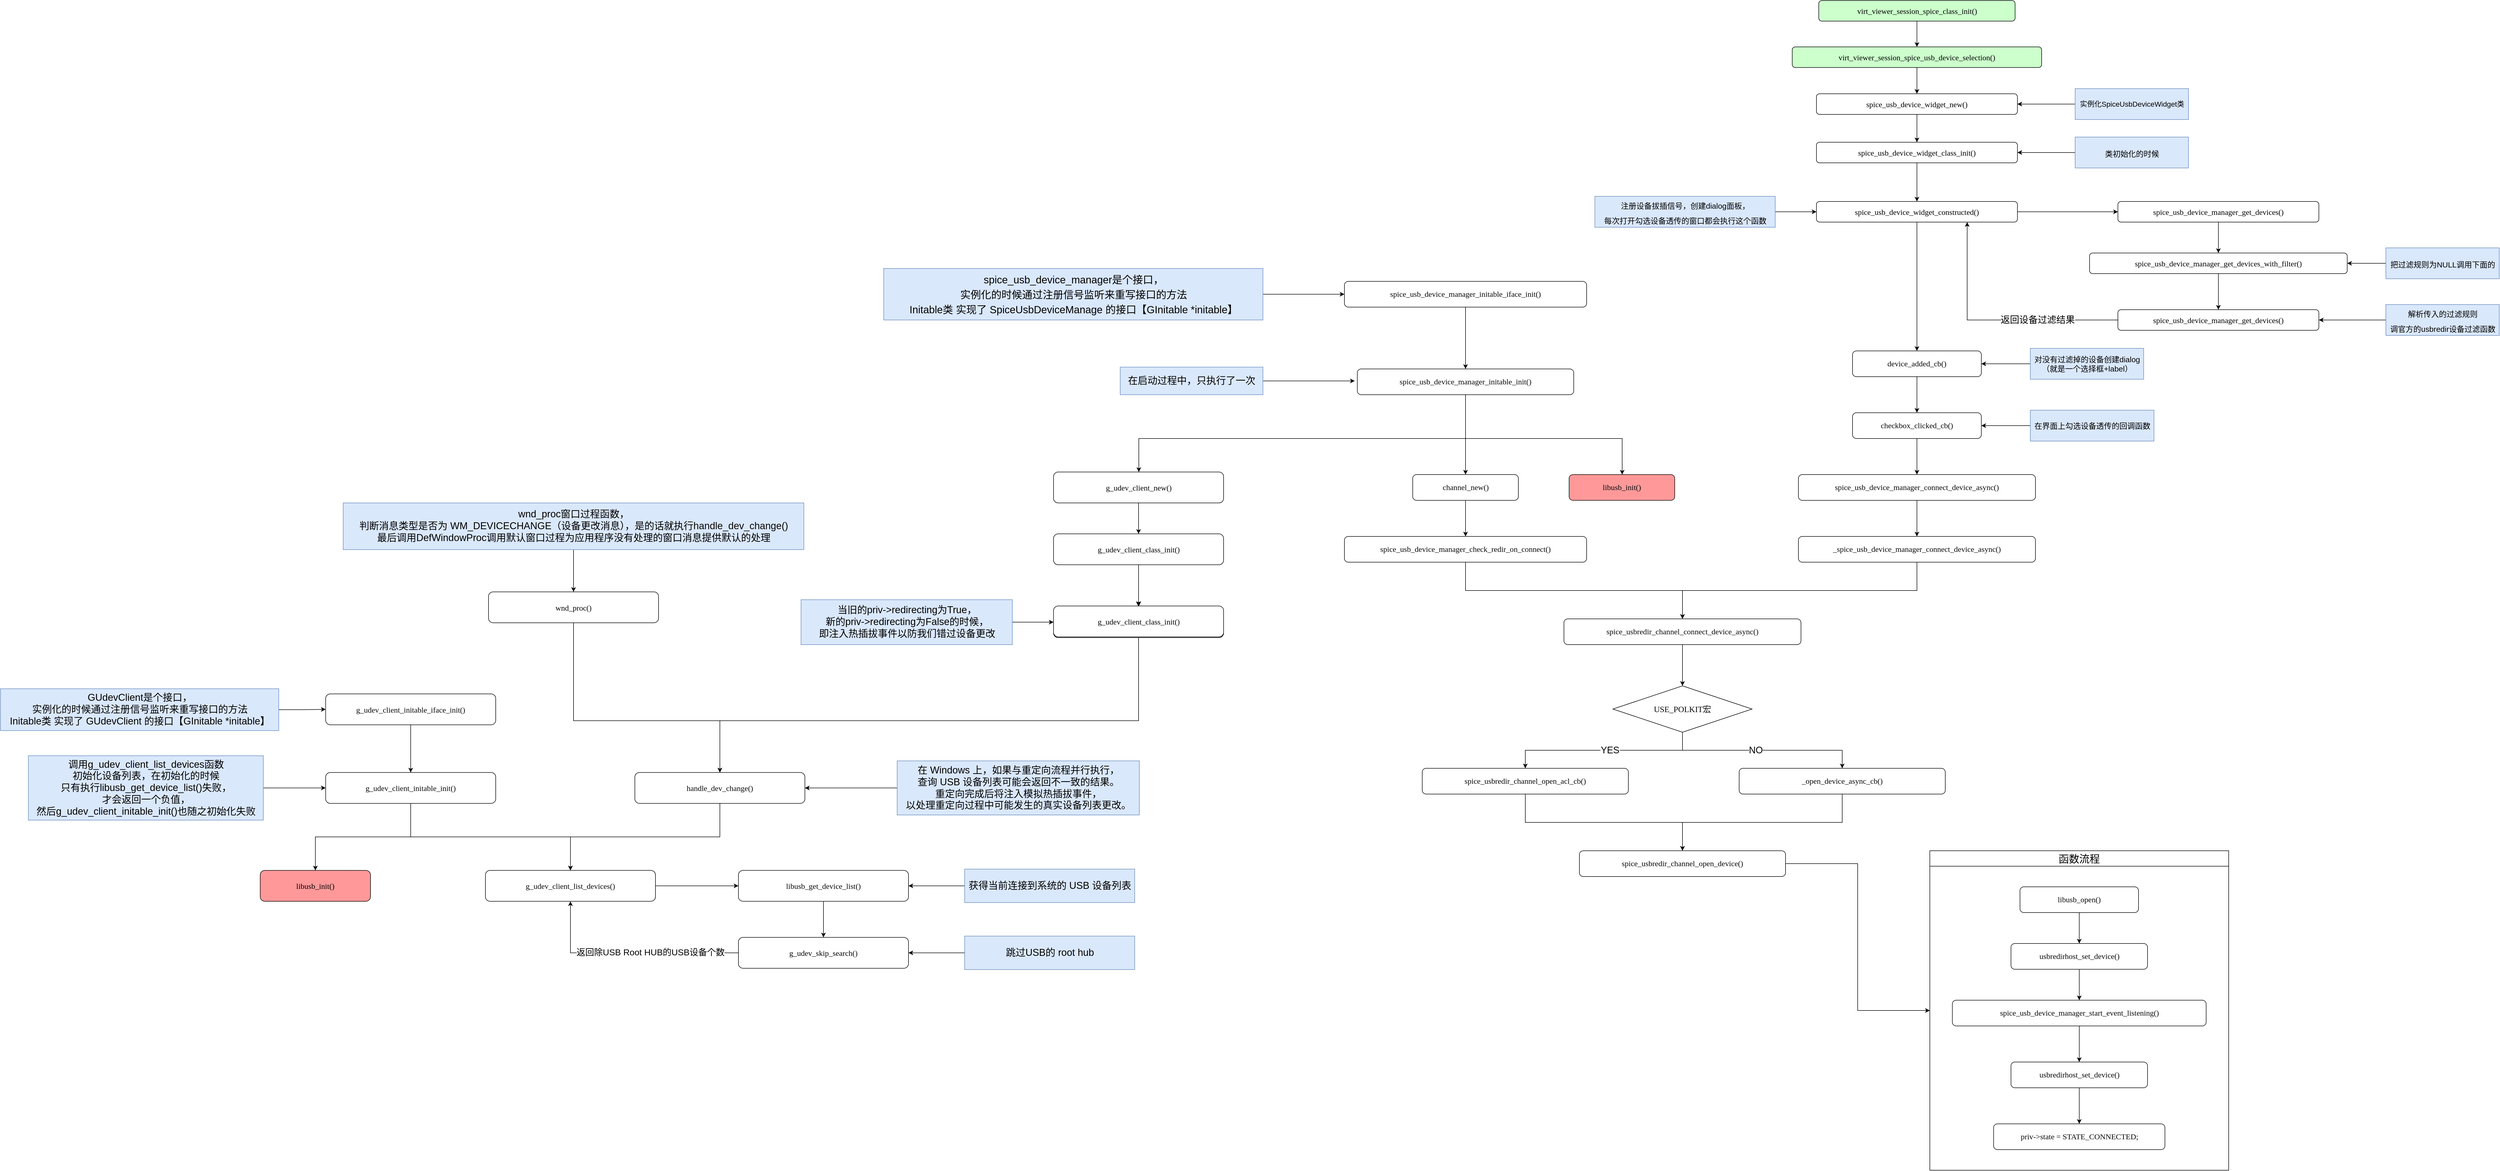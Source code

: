 <mxfile version="21.0.2" type="github">
  <diagram name="第 1 页" id="YNmNvKPwky28gFezFMLu">
    <mxGraphModel dx="7405" dy="3352" grid="1" gridSize="10" guides="1" tooltips="1" connect="1" arrows="1" fold="1" page="1" pageScale="1" pageWidth="827" pageHeight="1169" background="#ffffff" math="0" shadow="0">
      <root>
        <mxCell id="0" />
        <mxCell id="1" parent="0" />
        <mxCell id="3MBLwee1-4Opxzsq8bTA-42" style="edgeStyle=orthogonalEdgeStyle;rounded=0;orthogonalLoop=1;jettySize=auto;html=1;entryX=0;entryY=0.5;entryDx=0;entryDy=0;" edge="1" parent="1" source="DnNnTcF-sKBcE2seIWBp-1" target="DnNnTcF-sKBcE2seIWBp-33">
          <mxGeometry relative="1" as="geometry" />
        </mxCell>
        <mxCell id="DnNnTcF-sKBcE2seIWBp-1" value="&lt;pre style=&quot;background-color: rgb(255, 255, 255); color: rgb(8, 8, 8); font-size: 11.3pt;&quot;&gt;&lt;font face=&quot;Lucida Console&quot;&gt;spice_usbredir_channel_open_device()&lt;/font&gt;&lt;/pre&gt;" style="rounded=1;whiteSpace=wrap;html=1;" parent="1" vertex="1">
          <mxGeometry x="-190" y="1490" width="400" height="50" as="geometry" />
        </mxCell>
        <mxCell id="DnNnTcF-sKBcE2seIWBp-31" style="edgeStyle=orthogonalEdgeStyle;rounded=0;orthogonalLoop=1;jettySize=auto;html=1;entryX=0.5;entryY=0;entryDx=0;entryDy=0;" parent="1" source="DnNnTcF-sKBcE2seIWBp-2" target="DnNnTcF-sKBcE2seIWBp-1" edge="1">
          <mxGeometry relative="1" as="geometry" />
        </mxCell>
        <mxCell id="DnNnTcF-sKBcE2seIWBp-2" value="&lt;pre style=&quot;background-color: rgb(255, 255, 255); color: rgb(8, 8, 8); font-size: 11.3pt;&quot;&gt;&lt;font face=&quot;Lucida Console&quot;&gt;spice_usbredir_channel_open_acl_cb()&lt;/font&gt;&lt;/pre&gt;" style="rounded=1;whiteSpace=wrap;html=1;" parent="1" vertex="1">
          <mxGeometry x="-495" y="1330" width="400" height="50" as="geometry" />
        </mxCell>
        <mxCell id="DnNnTcF-sKBcE2seIWBp-32" style="edgeStyle=orthogonalEdgeStyle;rounded=0;orthogonalLoop=1;jettySize=auto;html=1;entryX=0.5;entryY=0;entryDx=0;entryDy=0;" parent="1" source="DnNnTcF-sKBcE2seIWBp-4" target="DnNnTcF-sKBcE2seIWBp-1" edge="1">
          <mxGeometry relative="1" as="geometry" />
        </mxCell>
        <mxCell id="DnNnTcF-sKBcE2seIWBp-4" value="&lt;pre style=&quot;background-color: rgb(255, 255, 255); color: rgb(8, 8, 8); font-size: 11.3pt;&quot;&gt;&lt;font face=&quot;Lucida Console&quot;&gt;_open_device_async_cb()&lt;/font&gt;&lt;/pre&gt;" style="rounded=1;whiteSpace=wrap;html=1;" parent="1" vertex="1">
          <mxGeometry x="120" y="1330" width="400" height="50" as="geometry" />
        </mxCell>
        <mxCell id="DnNnTcF-sKBcE2seIWBp-25" style="edgeStyle=orthogonalEdgeStyle;rounded=0;orthogonalLoop=1;jettySize=auto;html=1;entryX=0.5;entryY=0;entryDx=0;entryDy=0;" parent="1" source="DnNnTcF-sKBcE2seIWBp-6" target="DnNnTcF-sKBcE2seIWBp-24" edge="1">
          <mxGeometry relative="1" as="geometry" />
        </mxCell>
        <mxCell id="DnNnTcF-sKBcE2seIWBp-6" value="&lt;pre style=&quot;background-color: rgb(255, 255, 255); color: rgb(8, 8, 8); font-size: 11.3pt;&quot;&gt;&lt;font face=&quot;Lucida Console&quot;&gt;spice_usbredir_channel_connect_device_async()&lt;/font&gt;&lt;/pre&gt;" style="rounded=1;whiteSpace=wrap;html=1;" parent="1" vertex="1">
          <mxGeometry x="-220" y="1040" width="460" height="50" as="geometry" />
        </mxCell>
        <mxCell id="DnNnTcF-sKBcE2seIWBp-9" style="edgeStyle=orthogonalEdgeStyle;rounded=0;orthogonalLoop=1;jettySize=auto;html=1;entryX=0.5;entryY=0;entryDx=0;entryDy=0;" parent="1" source="DnNnTcF-sKBcE2seIWBp-8" target="DnNnTcF-sKBcE2seIWBp-6" edge="1">
          <mxGeometry relative="1" as="geometry" />
        </mxCell>
        <mxCell id="DnNnTcF-sKBcE2seIWBp-8" value="&lt;pre style=&quot;background-color: rgb(255, 255, 255); color: rgb(8, 8, 8); font-size: 11.3pt;&quot;&gt;&lt;font face=&quot;Lucida Console&quot;&gt;spice_usb_device_manager_check_redir_on_connect()&lt;/font&gt;&lt;/pre&gt;" style="rounded=1;whiteSpace=wrap;html=1;" parent="1" vertex="1">
          <mxGeometry x="-646" y="880" width="470" height="50" as="geometry" />
        </mxCell>
        <mxCell id="DnNnTcF-sKBcE2seIWBp-11" style="edgeStyle=orthogonalEdgeStyle;rounded=0;orthogonalLoop=1;jettySize=auto;html=1;entryX=0.5;entryY=0;entryDx=0;entryDy=0;" parent="1" source="DnNnTcF-sKBcE2seIWBp-10" target="DnNnTcF-sKBcE2seIWBp-6" edge="1">
          <mxGeometry relative="1" as="geometry" />
        </mxCell>
        <mxCell id="DnNnTcF-sKBcE2seIWBp-10" value="&lt;pre style=&quot;background-color: rgb(255, 255, 255); color: rgb(8, 8, 8); font-size: 11.3pt;&quot;&gt;&lt;font face=&quot;Lucida Console&quot;&gt;_spice_usb_device_manager_connect_device_async()&lt;/font&gt;&lt;/pre&gt;" style="rounded=1;whiteSpace=wrap;html=1;" parent="1" vertex="1">
          <mxGeometry x="235" y="880" width="460" height="50" as="geometry" />
        </mxCell>
        <mxCell id="DnNnTcF-sKBcE2seIWBp-13" style="edgeStyle=orthogonalEdgeStyle;rounded=0;orthogonalLoop=1;jettySize=auto;html=1;" parent="1" source="DnNnTcF-sKBcE2seIWBp-12" target="DnNnTcF-sKBcE2seIWBp-8" edge="1">
          <mxGeometry relative="1" as="geometry" />
        </mxCell>
        <mxCell id="DnNnTcF-sKBcE2seIWBp-12" value="&lt;pre style=&quot;background-color: rgb(255, 255, 255); color: rgb(8, 8, 8); font-size: 11.3pt;&quot;&gt;&lt;font face=&quot;Lucida Console&quot;&gt;channel_new()&lt;/font&gt;&lt;/pre&gt;" style="rounded=1;whiteSpace=wrap;html=1;" parent="1" vertex="1">
          <mxGeometry x="-513.5" y="760" width="205" height="50" as="geometry" />
        </mxCell>
        <mxCell id="DnNnTcF-sKBcE2seIWBp-15" style="edgeStyle=orthogonalEdgeStyle;rounded=0;orthogonalLoop=1;jettySize=auto;html=1;" parent="1" source="DnNnTcF-sKBcE2seIWBp-14" target="DnNnTcF-sKBcE2seIWBp-12" edge="1">
          <mxGeometry relative="1" as="geometry" />
        </mxCell>
        <mxCell id="3MBLwee1-4Opxzsq8bTA-117" style="edgeStyle=orthogonalEdgeStyle;rounded=0;orthogonalLoop=1;jettySize=auto;html=1;" edge="1" parent="1" source="DnNnTcF-sKBcE2seIWBp-14" target="3MBLwee1-4Opxzsq8bTA-92">
          <mxGeometry relative="1" as="geometry">
            <Array as="points">
              <mxPoint x="-411" y="690" />
              <mxPoint x="-1045" y="690" />
            </Array>
          </mxGeometry>
        </mxCell>
        <mxCell id="3MBLwee1-4Opxzsq8bTA-123" style="edgeStyle=orthogonalEdgeStyle;rounded=0;orthogonalLoop=1;jettySize=auto;html=1;" edge="1" parent="1" source="DnNnTcF-sKBcE2seIWBp-14" target="3MBLwee1-4Opxzsq8bTA-122">
          <mxGeometry relative="1" as="geometry">
            <Array as="points">
              <mxPoint x="-411" y="690" />
              <mxPoint x="-107" y="690" />
            </Array>
          </mxGeometry>
        </mxCell>
        <mxCell id="DnNnTcF-sKBcE2seIWBp-14" value="&lt;pre style=&quot;background-color: rgb(255, 255, 255); color: rgb(8, 8, 8); font-size: 11.3pt;&quot;&gt;&lt;font face=&quot;Lucida Console&quot;&gt;spice_usb_device_manager_initable_init()&lt;/font&gt;&lt;/pre&gt;" style="rounded=1;whiteSpace=wrap;html=1;" parent="1" vertex="1">
          <mxGeometry x="-621" y="555" width="420" height="50" as="geometry" />
        </mxCell>
        <mxCell id="DnNnTcF-sKBcE2seIWBp-17" style="edgeStyle=orthogonalEdgeStyle;rounded=0;orthogonalLoop=1;jettySize=auto;html=1;" parent="1" source="DnNnTcF-sKBcE2seIWBp-16" target="DnNnTcF-sKBcE2seIWBp-14" edge="1">
          <mxGeometry relative="1" as="geometry" />
        </mxCell>
        <mxCell id="DnNnTcF-sKBcE2seIWBp-16" value="&lt;pre style=&quot;background-color: rgb(255, 255, 255); color: rgb(8, 8, 8); font-size: 11.3pt;&quot;&gt;&lt;font face=&quot;Lucida Console&quot;&gt;spice_usb_device_manager_initable_iface_init()&lt;/font&gt;&lt;/pre&gt;" style="rounded=1;whiteSpace=wrap;html=1;" parent="1" vertex="1">
          <mxGeometry x="-646" y="385" width="470" height="50" as="geometry" />
        </mxCell>
        <mxCell id="DnNnTcF-sKBcE2seIWBp-19" style="edgeStyle=orthogonalEdgeStyle;rounded=0;orthogonalLoop=1;jettySize=auto;html=1;" parent="1" source="DnNnTcF-sKBcE2seIWBp-18" target="DnNnTcF-sKBcE2seIWBp-10" edge="1">
          <mxGeometry relative="1" as="geometry" />
        </mxCell>
        <mxCell id="DnNnTcF-sKBcE2seIWBp-18" value="&lt;pre style=&quot;background-color: rgb(255, 255, 255); color: rgb(8, 8, 8); font-size: 11.3pt;&quot;&gt;&lt;font face=&quot;Lucida Console&quot;&gt;spice_usb_device_manager_connect_device_async()&lt;/font&gt;&lt;/pre&gt;" style="rounded=1;whiteSpace=wrap;html=1;" parent="1" vertex="1">
          <mxGeometry x="235" y="760" width="460" height="50" as="geometry" />
        </mxCell>
        <mxCell id="DnNnTcF-sKBcE2seIWBp-21" style="edgeStyle=orthogonalEdgeStyle;rounded=0;orthogonalLoop=1;jettySize=auto;html=1;" parent="1" source="DnNnTcF-sKBcE2seIWBp-20" target="DnNnTcF-sKBcE2seIWBp-18" edge="1">
          <mxGeometry relative="1" as="geometry" />
        </mxCell>
        <mxCell id="DnNnTcF-sKBcE2seIWBp-20" value="&lt;pre style=&quot;background-color: rgb(255, 255, 255); color: rgb(8, 8, 8); font-size: 11.3pt;&quot;&gt;&lt;font face=&quot;Lucida Console&quot;&gt;checkbox_clicked_cb()&lt;/font&gt;&lt;/pre&gt;" style="rounded=1;whiteSpace=wrap;html=1;" parent="1" vertex="1">
          <mxGeometry x="340" y="640" width="250" height="50" as="geometry" />
        </mxCell>
        <mxCell id="DnNnTcF-sKBcE2seIWBp-23" style="edgeStyle=orthogonalEdgeStyle;rounded=0;orthogonalLoop=1;jettySize=auto;html=1;" parent="1" source="DnNnTcF-sKBcE2seIWBp-22" target="DnNnTcF-sKBcE2seIWBp-20" edge="1">
          <mxGeometry relative="1" as="geometry" />
        </mxCell>
        <mxCell id="DnNnTcF-sKBcE2seIWBp-22" value="&lt;pre style=&quot;background-color: rgb(255, 255, 255); color: rgb(8, 8, 8); font-size: 11.3pt;&quot;&gt;&lt;font face=&quot;Lucida Console&quot;&gt;device_added_cb()&lt;/font&gt;&lt;/pre&gt;" style="rounded=1;whiteSpace=wrap;html=1;" parent="1" vertex="1">
          <mxGeometry x="340" y="520" width="250" height="50" as="geometry" />
        </mxCell>
        <mxCell id="DnNnTcF-sKBcE2seIWBp-26" style="edgeStyle=orthogonalEdgeStyle;rounded=0;orthogonalLoop=1;jettySize=auto;html=1;entryX=0.5;entryY=0;entryDx=0;entryDy=0;" parent="1" source="DnNnTcF-sKBcE2seIWBp-24" target="DnNnTcF-sKBcE2seIWBp-4" edge="1">
          <mxGeometry relative="1" as="geometry" />
        </mxCell>
        <mxCell id="DnNnTcF-sKBcE2seIWBp-29" value="NO" style="edgeLabel;html=1;align=center;verticalAlign=middle;resizable=0;points=[];fontSize=18;" parent="DnNnTcF-sKBcE2seIWBp-26" vertex="1" connectable="0">
          <mxGeometry x="-0.068" relative="1" as="geometry">
            <mxPoint as="offset" />
          </mxGeometry>
        </mxCell>
        <mxCell id="DnNnTcF-sKBcE2seIWBp-27" style="edgeStyle=orthogonalEdgeStyle;rounded=0;orthogonalLoop=1;jettySize=auto;html=1;" parent="1" source="DnNnTcF-sKBcE2seIWBp-24" target="DnNnTcF-sKBcE2seIWBp-2" edge="1">
          <mxGeometry relative="1" as="geometry" />
        </mxCell>
        <mxCell id="DnNnTcF-sKBcE2seIWBp-28" value="&lt;font style=&quot;font-size: 18px;&quot;&gt;YES&lt;/font&gt;" style="edgeLabel;html=1;align=center;verticalAlign=middle;resizable=0;points=[];" parent="DnNnTcF-sKBcE2seIWBp-27" vertex="1" connectable="0">
          <mxGeometry x="-0.061" relative="1" as="geometry">
            <mxPoint as="offset" />
          </mxGeometry>
        </mxCell>
        <mxCell id="DnNnTcF-sKBcE2seIWBp-24" value="&lt;pre style=&quot;background-color: rgb(255, 255, 255); color: rgb(8, 8, 8);&quot;&gt;&lt;font face=&quot;Lucida Console&quot; style=&quot;font-size: 16px;&quot;&gt;USE_POLKIT宏&lt;/font&gt;&lt;/pre&gt;" style="rhombus;whiteSpace=wrap;html=1;" parent="1" vertex="1">
          <mxGeometry x="-125" y="1170" width="270" height="90" as="geometry" />
        </mxCell>
        <mxCell id="DnNnTcF-sKBcE2seIWBp-33" value="&lt;font style=&quot;font-weight: normal; font-size: 20px;&quot;&gt;函数流程&lt;/font&gt;" style="swimlane;whiteSpace=wrap;html=1;startSize=30;" parent="1" vertex="1">
          <mxGeometry x="490" y="1490" width="580" height="620" as="geometry" />
        </mxCell>
        <mxCell id="DnNnTcF-sKBcE2seIWBp-38" style="edgeStyle=orthogonalEdgeStyle;rounded=0;orthogonalLoop=1;jettySize=auto;html=1;" parent="DnNnTcF-sKBcE2seIWBp-33" source="DnNnTcF-sKBcE2seIWBp-36" target="DnNnTcF-sKBcE2seIWBp-37" edge="1">
          <mxGeometry relative="1" as="geometry" />
        </mxCell>
        <mxCell id="DnNnTcF-sKBcE2seIWBp-36" value="&lt;pre style=&quot;background-color: rgb(255, 255, 255); color: rgb(8, 8, 8); font-size: 11.3pt;&quot;&gt;&lt;font face=&quot;Lucida Console&quot;&gt;libusb_open()&lt;/font&gt;&lt;/pre&gt;" style="rounded=1;whiteSpace=wrap;html=1;" parent="DnNnTcF-sKBcE2seIWBp-33" vertex="1">
          <mxGeometry x="175" y="70" width="230" height="50" as="geometry" />
        </mxCell>
        <mxCell id="DnNnTcF-sKBcE2seIWBp-41" style="edgeStyle=orthogonalEdgeStyle;rounded=0;orthogonalLoop=1;jettySize=auto;html=1;" parent="DnNnTcF-sKBcE2seIWBp-33" source="DnNnTcF-sKBcE2seIWBp-37" target="DnNnTcF-sKBcE2seIWBp-40" edge="1">
          <mxGeometry relative="1" as="geometry" />
        </mxCell>
        <mxCell id="DnNnTcF-sKBcE2seIWBp-37" value="&lt;pre style=&quot;background-color: rgb(255, 255, 255); color: rgb(8, 8, 8); font-size: 11.3pt;&quot;&gt;&lt;font face=&quot;Lucida Console&quot;&gt;usbredirhost_set_device()&lt;/font&gt;&lt;/pre&gt;" style="rounded=1;whiteSpace=wrap;html=1;" parent="DnNnTcF-sKBcE2seIWBp-33" vertex="1">
          <mxGeometry x="157.5" y="180" width="265" height="50" as="geometry" />
        </mxCell>
        <mxCell id="DnNnTcF-sKBcE2seIWBp-43" style="edgeStyle=orthogonalEdgeStyle;rounded=0;orthogonalLoop=1;jettySize=auto;html=1;" parent="DnNnTcF-sKBcE2seIWBp-33" source="DnNnTcF-sKBcE2seIWBp-40" target="DnNnTcF-sKBcE2seIWBp-42" edge="1">
          <mxGeometry relative="1" as="geometry" />
        </mxCell>
        <mxCell id="DnNnTcF-sKBcE2seIWBp-40" value="&lt;pre style=&quot;background-color: rgb(255, 255, 255); color: rgb(8, 8, 8); font-size: 11.3pt;&quot;&gt;&lt;font face=&quot;Lucida Console&quot;&gt;spice_usb_device_manager_start_event_listening()&lt;/font&gt;&lt;/pre&gt;" style="rounded=1;whiteSpace=wrap;html=1;" parent="DnNnTcF-sKBcE2seIWBp-33" vertex="1">
          <mxGeometry x="43.75" y="290" width="492.5" height="50" as="geometry" />
        </mxCell>
        <mxCell id="DnNnTcF-sKBcE2seIWBp-45" style="edgeStyle=orthogonalEdgeStyle;rounded=0;orthogonalLoop=1;jettySize=auto;html=1;" parent="DnNnTcF-sKBcE2seIWBp-33" source="DnNnTcF-sKBcE2seIWBp-42" target="DnNnTcF-sKBcE2seIWBp-44" edge="1">
          <mxGeometry relative="1" as="geometry" />
        </mxCell>
        <mxCell id="DnNnTcF-sKBcE2seIWBp-42" value="&lt;pre style=&quot;background-color: rgb(255, 255, 255); color: rgb(8, 8, 8); font-size: 11.3pt;&quot;&gt;&lt;font face=&quot;Lucida Console&quot;&gt;usbredirhost_set_device()&lt;/font&gt;&lt;/pre&gt;" style="rounded=1;whiteSpace=wrap;html=1;" parent="DnNnTcF-sKBcE2seIWBp-33" vertex="1">
          <mxGeometry x="157.5" y="410" width="265" height="50" as="geometry" />
        </mxCell>
        <mxCell id="DnNnTcF-sKBcE2seIWBp-44" value="&lt;pre style=&quot;background-color: rgb(255, 255, 255); color: rgb(8, 8, 8); font-size: 11.3pt;&quot;&gt;&lt;pre style=&quot;font-size: 11.3pt;&quot;&gt;&lt;font face=&quot;Lucida Console&quot;&gt;priv-&amp;gt;state = STATE_CONNECTED;&lt;/font&gt;&lt;/pre&gt;&lt;/pre&gt;" style="rounded=1;whiteSpace=wrap;html=1;" parent="DnNnTcF-sKBcE2seIWBp-33" vertex="1">
          <mxGeometry x="123.75" y="530" width="332.5" height="50" as="geometry" />
        </mxCell>
        <mxCell id="3MBLwee1-4Opxzsq8bTA-35" style="edgeStyle=orthogonalEdgeStyle;rounded=0;orthogonalLoop=1;jettySize=auto;html=1;" edge="1" parent="1" source="3MBLwee1-4Opxzsq8bTA-3" target="DnNnTcF-sKBcE2seIWBp-22">
          <mxGeometry relative="1" as="geometry" />
        </mxCell>
        <mxCell id="3MBLwee1-4Opxzsq8bTA-37" style="edgeStyle=orthogonalEdgeStyle;rounded=0;orthogonalLoop=1;jettySize=auto;html=1;" edge="1" parent="1" source="3MBLwee1-4Opxzsq8bTA-3" target="3MBLwee1-4Opxzsq8bTA-5">
          <mxGeometry relative="1" as="geometry" />
        </mxCell>
        <mxCell id="3MBLwee1-4Opxzsq8bTA-3" value="spice_usb_device_widget_constructed()" style="rounded=1;whiteSpace=wrap;html=1;fontSize=15;fontFamily=Lucida Console;" vertex="1" parent="1">
          <mxGeometry x="270" y="230" width="390" height="40" as="geometry" />
        </mxCell>
        <mxCell id="3MBLwee1-4Opxzsq8bTA-4" style="edgeStyle=orthogonalEdgeStyle;rounded=0;orthogonalLoop=1;jettySize=auto;html=1;exitX=0.5;exitY=1;exitDx=0;exitDy=0;entryX=0.5;entryY=0;entryDx=0;entryDy=0;" edge="1" parent="1" source="3MBLwee1-4Opxzsq8bTA-5" target="3MBLwee1-4Opxzsq8bTA-7">
          <mxGeometry relative="1" as="geometry" />
        </mxCell>
        <mxCell id="3MBLwee1-4Opxzsq8bTA-5" value="spice_usb_device_manager_get_devices()" style="rounded=1;whiteSpace=wrap;html=1;fontSize=15;fontFamily=Lucida Console;" vertex="1" parent="1">
          <mxGeometry x="855" y="230" width="390" height="40" as="geometry" />
        </mxCell>
        <mxCell id="3MBLwee1-4Opxzsq8bTA-6" style="edgeStyle=orthogonalEdgeStyle;rounded=0;orthogonalLoop=1;jettySize=auto;html=1;exitX=0.5;exitY=1;exitDx=0;exitDy=0;" edge="1" parent="1" source="3MBLwee1-4Opxzsq8bTA-7" target="3MBLwee1-4Opxzsq8bTA-10">
          <mxGeometry relative="1" as="geometry" />
        </mxCell>
        <mxCell id="3MBLwee1-4Opxzsq8bTA-7" value="spice_usb_device_manager_get_devices_with_filter()" style="rounded=1;whiteSpace=wrap;html=1;fontSize=15;fontFamily=Lucida Console;" vertex="1" parent="1">
          <mxGeometry x="800" y="330" width="500" height="40" as="geometry" />
        </mxCell>
        <mxCell id="3MBLwee1-4Opxzsq8bTA-8" style="edgeStyle=orthogonalEdgeStyle;rounded=0;orthogonalLoop=1;jettySize=auto;html=1;entryX=0.75;entryY=1;entryDx=0;entryDy=0;" edge="1" parent="1" source="3MBLwee1-4Opxzsq8bTA-10" target="3MBLwee1-4Opxzsq8bTA-3">
          <mxGeometry relative="1" as="geometry" />
        </mxCell>
        <mxCell id="3MBLwee1-4Opxzsq8bTA-9" value="返回设备过滤结果" style="edgeLabel;html=1;align=center;verticalAlign=middle;resizable=0;points=[];fontSize=18;" vertex="1" connectable="0" parent="3MBLwee1-4Opxzsq8bTA-8">
          <mxGeometry x="-0.128" relative="1" as="geometry">
            <mxPoint x="54" as="offset" />
          </mxGeometry>
        </mxCell>
        <mxCell id="3MBLwee1-4Opxzsq8bTA-10" value="spice_usb_device_manager_get_devices()" style="rounded=1;whiteSpace=wrap;html=1;fontSize=15;fontFamily=Lucida Console;" vertex="1" parent="1">
          <mxGeometry x="855" y="440" width="390" height="40" as="geometry" />
        </mxCell>
        <mxCell id="3MBLwee1-4Opxzsq8bTA-11" style="edgeStyle=orthogonalEdgeStyle;rounded=0;orthogonalLoop=1;jettySize=auto;html=1;" edge="1" parent="1" source="3MBLwee1-4Opxzsq8bTA-12" target="3MBLwee1-4Opxzsq8bTA-10">
          <mxGeometry relative="1" as="geometry" />
        </mxCell>
        <mxCell id="3MBLwee1-4Opxzsq8bTA-12" value="&lt;span style=&quot;font-weight: 400; font-size: 15px;&quot;&gt;解析传入的过滤规则&lt;br&gt;调官方的usbredir设备过滤函数&lt;br&gt;&lt;/span&gt;" style="text;strokeColor=#6c8ebf;fillColor=#dae8fc;html=1;fontSize=24;fontStyle=1;verticalAlign=middle;align=center;" vertex="1" parent="1">
          <mxGeometry x="1375" y="430" width="220" height="60" as="geometry" />
        </mxCell>
        <mxCell id="3MBLwee1-4Opxzsq8bTA-13" style="edgeStyle=orthogonalEdgeStyle;rounded=0;orthogonalLoop=1;jettySize=auto;html=1;" edge="1" parent="1" source="3MBLwee1-4Opxzsq8bTA-14" target="3MBLwee1-4Opxzsq8bTA-7">
          <mxGeometry relative="1" as="geometry" />
        </mxCell>
        <mxCell id="3MBLwee1-4Opxzsq8bTA-14" value="&lt;span style=&quot;font-weight: 400; font-size: 15px;&quot;&gt;把过滤规则为NULL调用下面的&lt;br&gt;&lt;/span&gt;" style="text;strokeColor=#6c8ebf;fillColor=#dae8fc;html=1;fontSize=24;fontStyle=1;verticalAlign=middle;align=center;" vertex="1" parent="1">
          <mxGeometry x="1375" y="320" width="220" height="60" as="geometry" />
        </mxCell>
        <mxCell id="3MBLwee1-4Opxzsq8bTA-115" style="edgeStyle=orthogonalEdgeStyle;rounded=0;orthogonalLoop=1;jettySize=auto;html=1;" edge="1" parent="1" source="3MBLwee1-4Opxzsq8bTA-16" target="3MBLwee1-4Opxzsq8bTA-3">
          <mxGeometry relative="1" as="geometry" />
        </mxCell>
        <mxCell id="3MBLwee1-4Opxzsq8bTA-16" value="&lt;span style=&quot;font-weight: 400; font-size: 15px;&quot;&gt;注册设备拔插信号，创建dialog面板，&lt;br&gt;每次打开勾选设备透传的窗口都会执行这个函数&lt;br&gt;&lt;/span&gt;" style="text;strokeColor=#6c8ebf;fillColor=#dae8fc;html=1;fontSize=24;fontStyle=1;verticalAlign=middle;align=center;" vertex="1" parent="1">
          <mxGeometry x="-160" y="220" width="350" height="60" as="geometry" />
        </mxCell>
        <mxCell id="3MBLwee1-4Opxzsq8bTA-17" style="edgeStyle=orthogonalEdgeStyle;rounded=0;orthogonalLoop=1;jettySize=auto;html=1;entryX=0.5;entryY=0;entryDx=0;entryDy=0;" edge="1" parent="1" source="3MBLwee1-4Opxzsq8bTA-18" target="3MBLwee1-4Opxzsq8bTA-3">
          <mxGeometry relative="1" as="geometry" />
        </mxCell>
        <mxCell id="3MBLwee1-4Opxzsq8bTA-18" value="spice_usb_device_widget_class_init()" style="rounded=1;whiteSpace=wrap;html=1;fontSize=15;fontFamily=Lucida Console;" vertex="1" parent="1">
          <mxGeometry x="270" y="115" width="390" height="40" as="geometry" />
        </mxCell>
        <mxCell id="3MBLwee1-4Opxzsq8bTA-19" style="edgeStyle=orthogonalEdgeStyle;rounded=0;orthogonalLoop=1;jettySize=auto;html=1;" edge="1" parent="1" source="3MBLwee1-4Opxzsq8bTA-20" target="3MBLwee1-4Opxzsq8bTA-18">
          <mxGeometry relative="1" as="geometry" />
        </mxCell>
        <mxCell id="3MBLwee1-4Opxzsq8bTA-20" value="&lt;span style=&quot;font-weight: 400; font-size: 15px;&quot;&gt;类初始化的时候&lt;br&gt;&lt;/span&gt;" style="text;strokeColor=#6c8ebf;fillColor=#dae8fc;html=1;fontSize=24;fontStyle=1;verticalAlign=middle;align=center;" vertex="1" parent="1">
          <mxGeometry x="772" y="105" width="220" height="60" as="geometry" />
        </mxCell>
        <mxCell id="3MBLwee1-4Opxzsq8bTA-21" style="edgeStyle=orthogonalEdgeStyle;rounded=0;orthogonalLoop=1;jettySize=auto;html=1;" edge="1" parent="1" source="3MBLwee1-4Opxzsq8bTA-22" target="3MBLwee1-4Opxzsq8bTA-18">
          <mxGeometry relative="1" as="geometry" />
        </mxCell>
        <mxCell id="3MBLwee1-4Opxzsq8bTA-22" value="spice_usb_device_widget_new()" style="rounded=1;whiteSpace=wrap;html=1;fontSize=15;fontFamily=Lucida Console;" vertex="1" parent="1">
          <mxGeometry x="270" y="21" width="390" height="40" as="geometry" />
        </mxCell>
        <mxCell id="3MBLwee1-4Opxzsq8bTA-23" style="edgeStyle=orthogonalEdgeStyle;rounded=0;orthogonalLoop=1;jettySize=auto;html=1;" edge="1" parent="1" source="3MBLwee1-4Opxzsq8bTA-24" target="3MBLwee1-4Opxzsq8bTA-22">
          <mxGeometry relative="1" as="geometry" />
        </mxCell>
        <mxCell id="3MBLwee1-4Opxzsq8bTA-24" value="实例化SpiceUsbDeviceWidget类" style="text;strokeColor=#6c8ebf;fillColor=#dae8fc;html=1;fontSize=14;fontStyle=0;verticalAlign=middle;align=center;" vertex="1" parent="1">
          <mxGeometry x="772" y="11" width="220" height="60" as="geometry" />
        </mxCell>
        <mxCell id="3MBLwee1-4Opxzsq8bTA-25" style="edgeStyle=orthogonalEdgeStyle;rounded=0;orthogonalLoop=1;jettySize=auto;html=1;" edge="1" parent="1" source="3MBLwee1-4Opxzsq8bTA-26" target="3MBLwee1-4Opxzsq8bTA-22">
          <mxGeometry relative="1" as="geometry" />
        </mxCell>
        <mxCell id="3MBLwee1-4Opxzsq8bTA-26" value="virt_viewer_session_spice_usb_device_selection()" style="rounded=1;whiteSpace=wrap;html=1;fontSize=15;fillColor=#CCFFCC;fontFamily=Lucida Console;" vertex="1" parent="1">
          <mxGeometry x="223" y="-70" width="484" height="40" as="geometry" />
        </mxCell>
        <mxCell id="3MBLwee1-4Opxzsq8bTA-27" style="edgeStyle=orthogonalEdgeStyle;rounded=0;orthogonalLoop=1;jettySize=auto;html=1;entryX=0.5;entryY=0;entryDx=0;entryDy=0;" edge="1" parent="1" source="3MBLwee1-4Opxzsq8bTA-28" target="3MBLwee1-4Opxzsq8bTA-26">
          <mxGeometry relative="1" as="geometry" />
        </mxCell>
        <mxCell id="3MBLwee1-4Opxzsq8bTA-28" value="virt_viewer_session_spice_class_init()" style="rounded=1;whiteSpace=wrap;html=1;fontSize=15;labelBackgroundColor=none;fillColor=#CCFFCC;fontFamily=Lucida Console;" vertex="1" parent="1">
          <mxGeometry x="274.5" y="-160" width="381" height="40" as="geometry" />
        </mxCell>
        <mxCell id="3MBLwee1-4Opxzsq8bTA-34" style="edgeStyle=orthogonalEdgeStyle;rounded=0;orthogonalLoop=1;jettySize=auto;html=1;entryX=1;entryY=0.5;entryDx=0;entryDy=0;" edge="1" parent="1" source="3MBLwee1-4Opxzsq8bTA-32" target="DnNnTcF-sKBcE2seIWBp-22">
          <mxGeometry relative="1" as="geometry" />
        </mxCell>
        <mxCell id="3MBLwee1-4Opxzsq8bTA-32" value="对没有过滤掉的设备创建dialog&lt;br&gt;（就是一个选择框+label）" style="text;strokeColor=#6c8ebf;fillColor=#dae8fc;html=1;fontSize=15;fontStyle=0;verticalAlign=middle;align=center;" vertex="1" parent="1">
          <mxGeometry x="685" y="515" width="220" height="60" as="geometry" />
        </mxCell>
        <mxCell id="3MBLwee1-4Opxzsq8bTA-40" style="edgeStyle=orthogonalEdgeStyle;rounded=0;orthogonalLoop=1;jettySize=auto;html=1;" edge="1" parent="1" source="3MBLwee1-4Opxzsq8bTA-39" target="DnNnTcF-sKBcE2seIWBp-20">
          <mxGeometry relative="1" as="geometry" />
        </mxCell>
        <mxCell id="3MBLwee1-4Opxzsq8bTA-39" value="在界面上勾选设备透传的回调函数" style="text;strokeColor=#6c8ebf;fillColor=#dae8fc;html=1;fontSize=15;fontStyle=0;verticalAlign=middle;align=center;" vertex="1" parent="1">
          <mxGeometry x="685" y="635" width="240" height="60" as="geometry" />
        </mxCell>
        <mxCell id="3MBLwee1-4Opxzsq8bTA-62" style="edgeStyle=orthogonalEdgeStyle;rounded=0;orthogonalLoop=1;jettySize=auto;html=1;entryX=0;entryY=0.5;entryDx=0;entryDy=0;" edge="1" parent="1" source="3MBLwee1-4Opxzsq8bTA-63" target="3MBLwee1-4Opxzsq8bTA-69">
          <mxGeometry relative="1" as="geometry" />
        </mxCell>
        <mxCell id="3MBLwee1-4Opxzsq8bTA-63" value="&lt;div style=&quot;background-color: rgb(255, 255, 255); color: rgb(8, 8, 8); font-size: 15px;&quot;&gt;&lt;font style=&quot;font-size: 15px;&quot;&gt;g_udev_client_list_devices()&lt;/font&gt;&lt;/div&gt;" style="rounded=1;whiteSpace=wrap;html=1;fontSize=15;fontFamily=Lucida Console;" vertex="1" parent="1">
          <mxGeometry x="-2313" y="1528.09" width="330" height="60" as="geometry" />
        </mxCell>
        <mxCell id="3MBLwee1-4Opxzsq8bTA-64" style="edgeStyle=orthogonalEdgeStyle;rounded=0;orthogonalLoop=1;jettySize=auto;html=1;" edge="1" parent="1" source="3MBLwee1-4Opxzsq8bTA-65" target="3MBLwee1-4Opxzsq8bTA-63">
          <mxGeometry relative="1" as="geometry" />
        </mxCell>
        <mxCell id="3MBLwee1-4Opxzsq8bTA-121" style="edgeStyle=orthogonalEdgeStyle;rounded=0;orthogonalLoop=1;jettySize=auto;html=1;" edge="1" parent="1" source="3MBLwee1-4Opxzsq8bTA-65" target="3MBLwee1-4Opxzsq8bTA-120">
          <mxGeometry relative="1" as="geometry" />
        </mxCell>
        <mxCell id="3MBLwee1-4Opxzsq8bTA-65" value="&lt;font color=&quot;#080808&quot; style=&quot;font-size: 15px;&quot;&gt;g_udev_client_initable_init&lt;/font&gt;&lt;span style=&quot;background-color: rgb(255, 255, 255); color: rgb(8, 8, 8); font-size: 15px;&quot;&gt;()&lt;/span&gt;&lt;font color=&quot;#080808&quot; style=&quot;font-size: 15px;&quot;&gt;&lt;br style=&quot;font-size: 15px;&quot;&gt;&lt;/font&gt;" style="rounded=1;whiteSpace=wrap;html=1;fontSize=15;fontFamily=Lucida Console;" vertex="1" parent="1">
          <mxGeometry x="-2623" y="1338.09" width="330" height="60" as="geometry" />
        </mxCell>
        <mxCell id="3MBLwee1-4Opxzsq8bTA-66" style="edgeStyle=orthogonalEdgeStyle;rounded=0;orthogonalLoop=1;jettySize=auto;html=1;" edge="1" parent="1" source="3MBLwee1-4Opxzsq8bTA-67" target="3MBLwee1-4Opxzsq8bTA-63">
          <mxGeometry relative="1" as="geometry" />
        </mxCell>
        <mxCell id="3MBLwee1-4Opxzsq8bTA-67" value="&lt;font color=&quot;#080808&quot; style=&quot;font-size: 15px;&quot;&gt;handle_dev_change&lt;/font&gt;&lt;span style=&quot;background-color: rgb(255, 255, 255); color: rgb(8, 8, 8); font-size: 15px;&quot;&gt;()&lt;/span&gt;&lt;font color=&quot;#080808&quot; style=&quot;font-size: 15px;&quot;&gt;&lt;br style=&quot;font-size: 15px;&quot;&gt;&lt;/font&gt;" style="rounded=1;whiteSpace=wrap;html=1;fontSize=15;fontFamily=Lucida Console;" vertex="1" parent="1">
          <mxGeometry x="-2023" y="1338.09" width="330" height="60" as="geometry" />
        </mxCell>
        <mxCell id="3MBLwee1-4Opxzsq8bTA-68" style="edgeStyle=orthogonalEdgeStyle;rounded=0;orthogonalLoop=1;jettySize=auto;html=1;entryX=0.5;entryY=0;entryDx=0;entryDy=0;" edge="1" parent="1" source="3MBLwee1-4Opxzsq8bTA-69" target="3MBLwee1-4Opxzsq8bTA-74">
          <mxGeometry relative="1" as="geometry" />
        </mxCell>
        <mxCell id="3MBLwee1-4Opxzsq8bTA-69" value="&lt;font color=&quot;#080808&quot; style=&quot;font-size: 15px;&quot;&gt;libusb_get_device_list&lt;/font&gt;&lt;span style=&quot;background-color: rgb(255, 255, 255); color: rgb(8, 8, 8); font-size: 15px;&quot;&gt;()&lt;/span&gt;&lt;font color=&quot;#080808&quot; style=&quot;font-size: 15px;&quot;&gt;&lt;br style=&quot;font-size: 15px;&quot;&gt;&lt;/font&gt;" style="rounded=1;whiteSpace=wrap;html=1;fontSize=15;fontFamily=Lucida Console;" vertex="1" parent="1">
          <mxGeometry x="-1822" y="1528.09" width="330" height="60" as="geometry" />
        </mxCell>
        <mxCell id="3MBLwee1-4Opxzsq8bTA-70" style="edgeStyle=orthogonalEdgeStyle;rounded=0;orthogonalLoop=1;jettySize=auto;html=1;" edge="1" parent="1" source="3MBLwee1-4Opxzsq8bTA-71" target="3MBLwee1-4Opxzsq8bTA-69">
          <mxGeometry relative="1" as="geometry" />
        </mxCell>
        <mxCell id="3MBLwee1-4Opxzsq8bTA-71" value="获得当前连接到系统的 USB 设备列表" style="text;strokeColor=#6c8ebf;fillColor=#dae8fc;html=1;fontSize=19;fontStyle=0;verticalAlign=middle;align=center;" vertex="1" parent="1">
          <mxGeometry x="-1383" y="1525.59" width="330" height="65" as="geometry" />
        </mxCell>
        <mxCell id="3MBLwee1-4Opxzsq8bTA-72" style="edgeStyle=orthogonalEdgeStyle;rounded=0;orthogonalLoop=1;jettySize=auto;html=1;entryX=0.5;entryY=1;entryDx=0;entryDy=0;" edge="1" parent="1" source="3MBLwee1-4Opxzsq8bTA-74" target="3MBLwee1-4Opxzsq8bTA-63">
          <mxGeometry relative="1" as="geometry" />
        </mxCell>
        <mxCell id="3MBLwee1-4Opxzsq8bTA-73" value="返回除USB Root HUB的USB设备个数" style="edgeLabel;html=1;align=center;verticalAlign=middle;resizable=0;points=[];fontSize=17;" vertex="1" connectable="0" parent="3MBLwee1-4Opxzsq8bTA-72">
          <mxGeometry x="0.028" y="-3" relative="1" as="geometry">
            <mxPoint x="48" y="3" as="offset" />
          </mxGeometry>
        </mxCell>
        <mxCell id="3MBLwee1-4Opxzsq8bTA-74" value="g_udev_skip_search&lt;span style=&quot;background-color: rgb(255, 255, 255); color: rgb(8, 8, 8); font-size: 15px;&quot;&gt;()&lt;/span&gt;&lt;font color=&quot;#080808&quot; style=&quot;font-size: 15px;&quot;&gt;&lt;br style=&quot;font-size: 15px;&quot;&gt;&lt;/font&gt;" style="rounded=1;whiteSpace=wrap;html=1;fontSize=15;fontFamily=Lucida Console;" vertex="1" parent="1">
          <mxGeometry x="-1822" y="1658.09" width="330" height="60" as="geometry" />
        </mxCell>
        <mxCell id="3MBLwee1-4Opxzsq8bTA-75" style="edgeStyle=orthogonalEdgeStyle;rounded=0;orthogonalLoop=1;jettySize=auto;html=1;entryX=1;entryY=0.5;entryDx=0;entryDy=0;" edge="1" parent="1" source="3MBLwee1-4Opxzsq8bTA-76" target="3MBLwee1-4Opxzsq8bTA-74">
          <mxGeometry relative="1" as="geometry" />
        </mxCell>
        <mxCell id="3MBLwee1-4Opxzsq8bTA-76" value="跳过USB的 root hub" style="text;strokeColor=#6c8ebf;fillColor=#dae8fc;html=1;fontSize=19;fontStyle=0;verticalAlign=middle;align=center;" vertex="1" parent="1">
          <mxGeometry x="-1383" y="1655.59" width="330" height="65" as="geometry" />
        </mxCell>
        <mxCell id="3MBLwee1-4Opxzsq8bTA-77" style="edgeStyle=orthogonalEdgeStyle;rounded=0;orthogonalLoop=1;jettySize=auto;html=1;" edge="1" parent="1" source="3MBLwee1-4Opxzsq8bTA-78" target="3MBLwee1-4Opxzsq8bTA-65">
          <mxGeometry relative="1" as="geometry" />
        </mxCell>
        <mxCell id="3MBLwee1-4Opxzsq8bTA-78" value="调用g_udev_client_list_devices函数&lt;br&gt;初始化设备列表，在初始化的时候&lt;br&gt;只有执行libusb_get_device_list()失败，&lt;br&gt;才会返回一个负值，&lt;br&gt;然后g_udev_client_initable_init()也随之初始化失败" style="text;strokeColor=#6c8ebf;fillColor=#dae8fc;html=1;fontSize=19;fontStyle=0;verticalAlign=middle;align=center;" vertex="1" parent="1">
          <mxGeometry x="-3200" y="1305.59" width="456" height="125" as="geometry" />
        </mxCell>
        <mxCell id="3MBLwee1-4Opxzsq8bTA-79" style="edgeStyle=orthogonalEdgeStyle;rounded=0;orthogonalLoop=1;jettySize=auto;html=1;" edge="1" parent="1" source="3MBLwee1-4Opxzsq8bTA-80" target="3MBLwee1-4Opxzsq8bTA-65">
          <mxGeometry relative="1" as="geometry" />
        </mxCell>
        <mxCell id="3MBLwee1-4Opxzsq8bTA-80" value="&lt;span style=&quot;background-color: rgb(255, 255, 255); font-size: 15px;&quot;&gt;&lt;font color=&quot;#080808&quot; style=&quot;font-size: 15px;&quot;&gt;g_udev_client_initable_iface_init()&lt;/font&gt;&lt;/span&gt;&lt;font color=&quot;#080808&quot; style=&quot;font-size: 15px;&quot;&gt;&lt;br style=&quot;font-size: 15px;&quot;&gt;&lt;/font&gt;" style="rounded=1;whiteSpace=wrap;html=1;fontSize=15;fontFamily=Lucida Console;" vertex="1" parent="1">
          <mxGeometry x="-2623" y="1185.59" width="330" height="60" as="geometry" />
        </mxCell>
        <mxCell id="3MBLwee1-4Opxzsq8bTA-107" style="edgeStyle=orthogonalEdgeStyle;rounded=0;orthogonalLoop=1;jettySize=auto;html=1;entryX=0.5;entryY=0;entryDx=0;entryDy=0;" edge="1" parent="1" source="3MBLwee1-4Opxzsq8bTA-82" target="3MBLwee1-4Opxzsq8bTA-67">
          <mxGeometry relative="1" as="geometry">
            <Array as="points">
              <mxPoint x="-1045" y="1237.59" />
              <mxPoint x="-1858" y="1237.59" />
            </Array>
          </mxGeometry>
        </mxCell>
        <mxCell id="3MBLwee1-4Opxzsq8bTA-82" value="&lt;span style=&quot;background-color: rgb(255, 255, 255);&quot;&gt;&lt;font color=&quot;#080808&quot;&gt;g_udev_client_set_property()&lt;/font&gt;&lt;/span&gt;&lt;font color=&quot;#080808&quot;&gt;&lt;br&gt;&lt;/font&gt;" style="rounded=1;whiteSpace=wrap;html=1;fontSize=20;" vertex="1" parent="1">
          <mxGeometry x="-1210.5" y="1016.4" width="330" height="60" as="geometry" />
        </mxCell>
        <mxCell id="3MBLwee1-4Opxzsq8bTA-111" style="edgeStyle=orthogonalEdgeStyle;rounded=0;orthogonalLoop=1;jettySize=auto;html=1;" edge="1" parent="1" source="3MBLwee1-4Opxzsq8bTA-84" target="3MBLwee1-4Opxzsq8bTA-67">
          <mxGeometry relative="1" as="geometry">
            <Array as="points">
              <mxPoint x="-2142" y="1237.59" />
              <mxPoint x="-1858" y="1237.59" />
            </Array>
          </mxGeometry>
        </mxCell>
        <mxCell id="3MBLwee1-4Opxzsq8bTA-84" value="wnd_proc&lt;span style=&quot;background-color: rgb(255, 255, 255); color: rgb(8, 8, 8); font-size: 15px;&quot;&gt;()&lt;/span&gt;&lt;font color=&quot;#080808&quot; style=&quot;font-size: 15px;&quot;&gt;&lt;br style=&quot;font-size: 15px;&quot;&gt;&lt;/font&gt;" style="rounded=1;whiteSpace=wrap;html=1;fontSize=15;fontFamily=Lucida Console;" vertex="1" parent="1">
          <mxGeometry x="-2307" y="987.59" width="330" height="60" as="geometry" />
        </mxCell>
        <mxCell id="3MBLwee1-4Opxzsq8bTA-109" style="edgeStyle=orthogonalEdgeStyle;rounded=0;orthogonalLoop=1;jettySize=auto;html=1;" edge="1" parent="1" source="3MBLwee1-4Opxzsq8bTA-86" target="3MBLwee1-4Opxzsq8bTA-84">
          <mxGeometry relative="1" as="geometry" />
        </mxCell>
        <mxCell id="3MBLwee1-4Opxzsq8bTA-86" value="wnd_proc窗口过程函数，&lt;br style=&quot;font-size: 19px;&quot;&gt;判断消息类型是否为&amp;nbsp;WM_DEVICECHANGE（设备更改消息），是的话就执行&lt;font style=&quot;border-color: var(--border-color); font-size: 19px;&quot; color=&quot;#080808&quot;&gt;handle_dev_change&lt;/font&gt;()&lt;br style=&quot;font-size: 19px;&quot;&gt;最后调用DefWindowProc调用默认窗口过程为应用程序没有处理的窗口消息提供默认的处理" style="text;strokeColor=#6c8ebf;fillColor=#dae8fc;html=1;fontSize=19;fontStyle=0;verticalAlign=middle;align=center;" vertex="1" parent="1">
          <mxGeometry x="-2589" y="815" width="894" height="90.62" as="geometry" />
        </mxCell>
        <mxCell id="3MBLwee1-4Opxzsq8bTA-87" style="edgeStyle=orthogonalEdgeStyle;rounded=0;orthogonalLoop=1;jettySize=auto;html=1;entryX=0;entryY=0.5;entryDx=0;entryDy=0;" edge="1" parent="1" source="3MBLwee1-4Opxzsq8bTA-88" target="3MBLwee1-4Opxzsq8bTA-82">
          <mxGeometry relative="1" as="geometry" />
        </mxCell>
        <mxCell id="3MBLwee1-4Opxzsq8bTA-88" value="当旧的priv-&amp;gt;redirecting为True，&lt;br style=&quot;font-size: 19px;&quot;&gt;新的priv-&amp;gt;redirecting为False的时候，&lt;br style=&quot;font-size: 19px;&quot;&gt;即注入热插拔事件以防我们错过设备更改" style="text;strokeColor=#6c8ebf;fillColor=#dae8fc;html=1;fontSize=19;fontStyle=0;verticalAlign=middle;align=center;" vertex="1" parent="1">
          <mxGeometry x="-1700.5" y="1002.81" width="410" height="87.19" as="geometry" />
        </mxCell>
        <mxCell id="3MBLwee1-4Opxzsq8bTA-89" style="edgeStyle=orthogonalEdgeStyle;rounded=0;orthogonalLoop=1;jettySize=auto;html=1;" edge="1" parent="1" source="3MBLwee1-4Opxzsq8bTA-90" target="3MBLwee1-4Opxzsq8bTA-82">
          <mxGeometry relative="1" as="geometry" />
        </mxCell>
        <mxCell id="3MBLwee1-4Opxzsq8bTA-119" value="" style="edgeStyle=orthogonalEdgeStyle;rounded=0;orthogonalLoop=1;jettySize=auto;html=1;" edge="1" parent="1" source="3MBLwee1-4Opxzsq8bTA-90" target="3MBLwee1-4Opxzsq8bTA-118">
          <mxGeometry relative="1" as="geometry" />
        </mxCell>
        <mxCell id="3MBLwee1-4Opxzsq8bTA-90" value="g_udev_client_class_init&lt;span style=&quot;background-color: rgb(255, 255, 255); font-size: 15px;&quot;&gt;&lt;font color=&quot;#080808&quot; style=&quot;font-size: 15px;&quot;&gt;()&lt;/font&gt;&lt;/span&gt;&lt;font color=&quot;#080808&quot; style=&quot;font-size: 15px;&quot;&gt;&lt;br style=&quot;font-size: 15px;&quot;&gt;&lt;/font&gt;" style="rounded=1;whiteSpace=wrap;html=1;fontSize=15;fontFamily=Lucida Console;" vertex="1" parent="1">
          <mxGeometry x="-1210.5" y="875" width="330" height="60" as="geometry" />
        </mxCell>
        <mxCell id="3MBLwee1-4Opxzsq8bTA-91" value="" style="edgeStyle=orthogonalEdgeStyle;rounded=0;orthogonalLoop=1;jettySize=auto;html=1;" edge="1" parent="1" source="3MBLwee1-4Opxzsq8bTA-92" target="3MBLwee1-4Opxzsq8bTA-90">
          <mxGeometry relative="1" as="geometry" />
        </mxCell>
        <mxCell id="3MBLwee1-4Opxzsq8bTA-92" value="g_udev_client_new&lt;span style=&quot;background-color: rgb(255, 255, 255); font-size: 15px;&quot;&gt;&lt;font color=&quot;#080808&quot; style=&quot;font-size: 15px;&quot;&gt;()&lt;/font&gt;&lt;/span&gt;&lt;font color=&quot;#080808&quot; style=&quot;font-size: 15px;&quot;&gt;&lt;br style=&quot;font-size: 15px;&quot;&gt;&lt;/font&gt;" style="rounded=1;whiteSpace=wrap;html=1;fontSize=15;fontFamily=Lucida Console;" vertex="1" parent="1">
          <mxGeometry x="-1210.5" y="755" width="330" height="60" as="geometry" />
        </mxCell>
        <mxCell id="3MBLwee1-4Opxzsq8bTA-114" style="edgeStyle=orthogonalEdgeStyle;rounded=0;orthogonalLoop=1;jettySize=auto;html=1;" edge="1" parent="1" source="3MBLwee1-4Opxzsq8bTA-96">
          <mxGeometry relative="1" as="geometry">
            <mxPoint x="-626" y="578.205" as="targetPoint" />
          </mxGeometry>
        </mxCell>
        <mxCell id="3MBLwee1-4Opxzsq8bTA-96" value="在启动过程中，只执行了一次" style="text;strokeColor=#6c8ebf;fillColor=#dae8fc;html=1;fontSize=19;fontStyle=0;verticalAlign=middle;align=center;" vertex="1" parent="1">
          <mxGeometry x="-1081.12" y="551.41" width="277" height="53.59" as="geometry" />
        </mxCell>
        <mxCell id="3MBLwee1-4Opxzsq8bTA-97" style="edgeStyle=orthogonalEdgeStyle;rounded=0;orthogonalLoop=1;jettySize=auto;html=1;entryX=1;entryY=0.5;entryDx=0;entryDy=0;" edge="1" parent="1" source="3MBLwee1-4Opxzsq8bTA-98" target="3MBLwee1-4Opxzsq8bTA-67">
          <mxGeometry relative="1" as="geometry" />
        </mxCell>
        <mxCell id="3MBLwee1-4Opxzsq8bTA-98" value="在 Windows 上，如果与重定向流程并行执行，&lt;br&gt;查询 USB 设备列表可能会返回不一致的结果。 &lt;br&gt;重定向完成后将注入模拟热插拔事件，&lt;br&gt;以处理重定向过程中可能发生的真实设备列表更改。" style="text;strokeColor=#6c8ebf;fillColor=#dae8fc;html=1;fontSize=19;fontStyle=0;verticalAlign=middle;align=center;" vertex="1" parent="1">
          <mxGeometry x="-1514" y="1315.59" width="470" height="105" as="geometry" />
        </mxCell>
        <mxCell id="3MBLwee1-4Opxzsq8bTA-101" style="edgeStyle=orthogonalEdgeStyle;rounded=0;orthogonalLoop=1;jettySize=auto;html=1;" edge="1" parent="1" source="3MBLwee1-4Opxzsq8bTA-102">
          <mxGeometry relative="1" as="geometry">
            <mxPoint x="-1501.5" y="200.995" as="targetPoint" />
          </mxGeometry>
        </mxCell>
        <mxCell id="3MBLwee1-4Opxzsq8bTA-103" style="edgeStyle=orthogonalEdgeStyle;rounded=0;orthogonalLoop=1;jettySize=auto;html=1;" edge="1" parent="1" source="3MBLwee1-4Opxzsq8bTA-104">
          <mxGeometry relative="1" as="geometry">
            <mxPoint x="-1261.5" y="171" as="targetPoint" />
          </mxGeometry>
        </mxCell>
        <mxCell id="3MBLwee1-4Opxzsq8bTA-105" style="edgeStyle=orthogonalEdgeStyle;rounded=0;orthogonalLoop=1;jettySize=auto;html=1;" edge="1" parent="1" source="3MBLwee1-4Opxzsq8bTA-106" target="3MBLwee1-4Opxzsq8bTA-80">
          <mxGeometry relative="1" as="geometry" />
        </mxCell>
        <mxCell id="3MBLwee1-4Opxzsq8bTA-106" value="GUdevClient是个接口，&lt;br style=&quot;border-color: var(--border-color);&quot;&gt;实例化的时候通过注册信号监听来重写接口的方法&lt;br style=&quot;border-color: var(--border-color);&quot;&gt;Initable类 实现了&amp;nbsp;GUdevClient&amp;nbsp;&lt;span style=&quot;background-color: initial;&quot;&gt;的接口【GInitable *initable】&lt;/span&gt;" style="text;strokeColor=#6c8ebf;fillColor=#dae8fc;html=1;fontSize=19;fontStyle=0;verticalAlign=middle;align=center;" vertex="1" parent="1">
          <mxGeometry x="-3254" y="1175.59" width="540" height="81.25" as="geometry" />
        </mxCell>
        <mxCell id="3MBLwee1-4Opxzsq8bTA-116" style="edgeStyle=orthogonalEdgeStyle;rounded=0;orthogonalLoop=1;jettySize=auto;html=1;entryX=0;entryY=0.5;entryDx=0;entryDy=0;" edge="1" parent="1" source="3MBLwee1-4Opxzsq8bTA-112" target="DnNnTcF-sKBcE2seIWBp-16">
          <mxGeometry relative="1" as="geometry" />
        </mxCell>
        <mxCell id="3MBLwee1-4Opxzsq8bTA-112" value="&lt;font style=&quot;font-size: 20px;&quot;&gt;spice_usb_device_manager是个接口，&lt;br&gt;实例化的时候通过注册信号监听来重写接口的方法&lt;br&gt;Initable类 实现了&amp;nbsp;SpiceUsbDeviceManage 的接口【GInitable *initable】&lt;/font&gt;" style="text;strokeColor=#6c8ebf;fillColor=#dae8fc;html=1;fontSize=24;fontStyle=0;verticalAlign=middle;align=center;" vertex="1" parent="1">
          <mxGeometry x="-1540" y="360" width="735.88" height="100" as="geometry" />
        </mxCell>
        <mxCell id="3MBLwee1-4Opxzsq8bTA-118" value="g_udev_client_class_init&lt;span style=&quot;background-color: rgb(255, 255, 255); font-size: 15px;&quot;&gt;&lt;font color=&quot;#080808&quot; style=&quot;font-size: 15px;&quot;&gt;()&lt;/font&gt;&lt;/span&gt;&lt;font color=&quot;#080808&quot; style=&quot;font-size: 15px;&quot;&gt;&lt;br style=&quot;font-size: 15px;&quot;&gt;&lt;/font&gt;" style="rounded=1;whiteSpace=wrap;html=1;fontSize=15;fontFamily=Lucida Console;" vertex="1" parent="1">
          <mxGeometry x="-1210.5" y="1015" width="330" height="60" as="geometry" />
        </mxCell>
        <mxCell id="3MBLwee1-4Opxzsq8bTA-120" value="libusb_init()&lt;font color=&quot;#080808&quot; style=&quot;font-size: 15px;&quot;&gt;&lt;br style=&quot;font-size: 15px;&quot;&gt;&lt;/font&gt;" style="rounded=1;whiteSpace=wrap;html=1;fontSize=15;fontFamily=Lucida Console;fillColor=#FF9999;" vertex="1" parent="1">
          <mxGeometry x="-2750" y="1528.09" width="214" height="60" as="geometry" />
        </mxCell>
        <mxCell id="3MBLwee1-4Opxzsq8bTA-122" value="&lt;pre style=&quot;color: rgb(8, 8, 8); font-size: 11.3pt;&quot;&gt;&lt;font face=&quot;Lucida Console&quot;&gt;libusb_init()&lt;/font&gt;&lt;/pre&gt;" style="rounded=1;whiteSpace=wrap;html=1;fillColor=#FF9999;labelBackgroundColor=none;" vertex="1" parent="1">
          <mxGeometry x="-210" y="760" width="205" height="50" as="geometry" />
        </mxCell>
      </root>
    </mxGraphModel>
  </diagram>
</mxfile>
